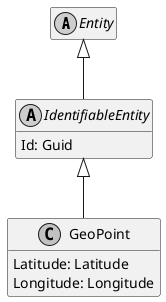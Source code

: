 ﻿@startuml
skinparam monochrome true
hide empty members

abstract class Entity {
}

Entity <|-- IdentifiableEntity

abstract class IdentifiableEntity {
    Id: Guid
}

IdentifiableEntity <|-- GeoPoint

class GeoPoint {
    Latitude: Latitude
    Longitude: Longitude
}

@enduml

